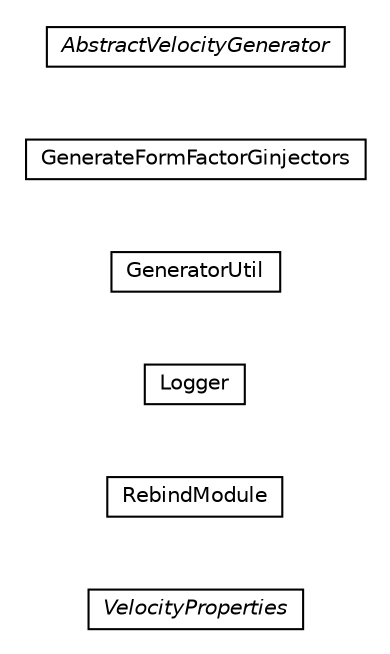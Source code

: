 #!/usr/local/bin/dot
#
# Class diagram 
# Generated by UMLGraph version R5_6-24-gf6e263 (http://www.umlgraph.org/)
#

digraph G {
	edge [fontname="Helvetica",fontsize=10,labelfontname="Helvetica",labelfontsize=10];
	node [fontname="Helvetica",fontsize=10,shape=plaintext];
	nodesep=0.25;
	ranksep=0.5;
	rankdir=LR;
	// com.gwtplatform.mvp.rebind.velocity.VelocityProperties
	c11115 [label=<<table title="com.gwtplatform.mvp.rebind.velocity.VelocityProperties" border="0" cellborder="1" cellspacing="0" cellpadding="2" port="p" href="./VelocityProperties.html">
		<tr><td><table border="0" cellspacing="0" cellpadding="1">
<tr><td align="center" balign="center"><font face="Helvetica-Oblique"> VelocityProperties </font></td></tr>
		</table></td></tr>
		</table>>, URL="./VelocityProperties.html", fontname="Helvetica", fontcolor="black", fontsize=10.0];
	// com.gwtplatform.mvp.rebind.velocity.RebindModule
	c11116 [label=<<table title="com.gwtplatform.mvp.rebind.velocity.RebindModule" border="0" cellborder="1" cellspacing="0" cellpadding="2" port="p" href="./RebindModule.html">
		<tr><td><table border="0" cellspacing="0" cellpadding="1">
<tr><td align="center" balign="center"> RebindModule </td></tr>
		</table></td></tr>
		</table>>, URL="./RebindModule.html", fontname="Helvetica", fontcolor="black", fontsize=10.0];
	// com.gwtplatform.mvp.rebind.velocity.Logger
	c11117 [label=<<table title="com.gwtplatform.mvp.rebind.velocity.Logger" border="0" cellborder="1" cellspacing="0" cellpadding="2" port="p" href="./Logger.html">
		<tr><td><table border="0" cellspacing="0" cellpadding="1">
<tr><td align="center" balign="center"> Logger </td></tr>
		</table></td></tr>
		</table>>, URL="./Logger.html", fontname="Helvetica", fontcolor="black", fontsize=10.0];
	// com.gwtplatform.mvp.rebind.velocity.GeneratorUtil
	c11118 [label=<<table title="com.gwtplatform.mvp.rebind.velocity.GeneratorUtil" border="0" cellborder="1" cellspacing="0" cellpadding="2" port="p" href="./GeneratorUtil.html">
		<tr><td><table border="0" cellspacing="0" cellpadding="1">
<tr><td align="center" balign="center"> GeneratorUtil </td></tr>
		</table></td></tr>
		</table>>, URL="./GeneratorUtil.html", fontname="Helvetica", fontcolor="black", fontsize=10.0];
	// com.gwtplatform.mvp.rebind.velocity.GenerateFormFactorGinjectors
	c11119 [label=<<table title="com.gwtplatform.mvp.rebind.velocity.GenerateFormFactorGinjectors" border="0" cellborder="1" cellspacing="0" cellpadding="2" port="p" href="./GenerateFormFactorGinjectors.html">
		<tr><td><table border="0" cellspacing="0" cellpadding="1">
<tr><td align="center" balign="center"> GenerateFormFactorGinjectors </td></tr>
		</table></td></tr>
		</table>>, URL="./GenerateFormFactorGinjectors.html", fontname="Helvetica", fontcolor="black", fontsize=10.0];
	// com.gwtplatform.mvp.rebind.velocity.AbstractVelocityGenerator
	c11120 [label=<<table title="com.gwtplatform.mvp.rebind.velocity.AbstractVelocityGenerator" border="0" cellborder="1" cellspacing="0" cellpadding="2" port="p" href="./AbstractVelocityGenerator.html">
		<tr><td><table border="0" cellspacing="0" cellpadding="1">
<tr><td align="center" balign="center"><font face="Helvetica-Oblique"> AbstractVelocityGenerator </font></td></tr>
		</table></td></tr>
		</table>>, URL="./AbstractVelocityGenerator.html", fontname="Helvetica", fontcolor="black", fontsize=10.0];
}


